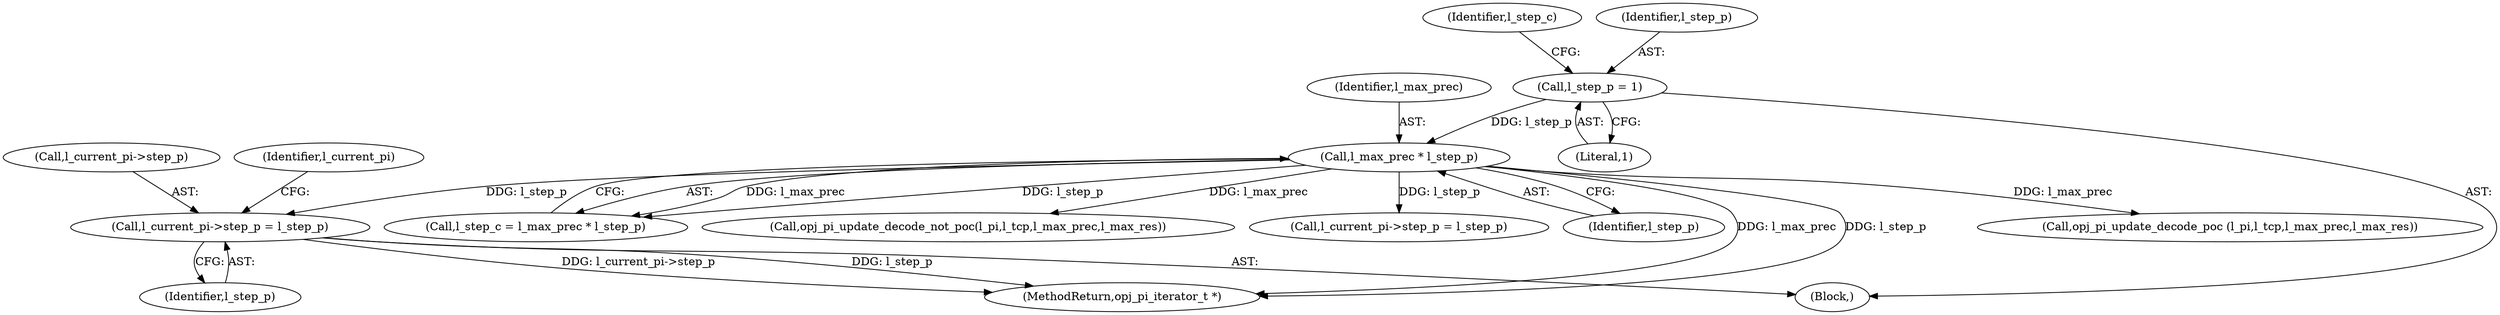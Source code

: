 digraph "0_openjpeg_c16bc057ba3f125051c9966cf1f5b68a05681de4@pointer" {
"1000399" [label="(Call,l_current_pi->step_p = l_step_p)"];
"1000315" [label="(Call,l_max_prec * l_step_p)"];
"1000310" [label="(Call,l_step_p = 1)"];
"1000403" [label="(Identifier,l_step_p)"];
"1000696" [label="(MethodReturn,opj_pi_iterator_t *)"];
"1000682" [label="(Call,opj_pi_update_decode_poc (l_pi,l_tcp,l_max_prec,l_max_res))"];
"1000406" [label="(Identifier,l_current_pi)"];
"1000313" [label="(Call,l_step_c = l_max_prec * l_step_p)"];
"1000126" [label="(Block,)"];
"1000689" [label="(Call,opj_pi_update_decode_not_poc(l_pi,l_tcp,l_max_prec,l_max_res))"];
"1000314" [label="(Identifier,l_step_c)"];
"1000400" [label="(Call,l_current_pi->step_p)"];
"1000551" [label="(Call,l_current_pi->step_p = l_step_p)"];
"1000315" [label="(Call,l_max_prec * l_step_p)"];
"1000310" [label="(Call,l_step_p = 1)"];
"1000311" [label="(Identifier,l_step_p)"];
"1000317" [label="(Identifier,l_step_p)"];
"1000312" [label="(Literal,1)"];
"1000399" [label="(Call,l_current_pi->step_p = l_step_p)"];
"1000316" [label="(Identifier,l_max_prec)"];
"1000399" -> "1000126"  [label="AST: "];
"1000399" -> "1000403"  [label="CFG: "];
"1000400" -> "1000399"  [label="AST: "];
"1000403" -> "1000399"  [label="AST: "];
"1000406" -> "1000399"  [label="CFG: "];
"1000399" -> "1000696"  [label="DDG: l_step_p"];
"1000399" -> "1000696"  [label="DDG: l_current_pi->step_p"];
"1000315" -> "1000399"  [label="DDG: l_step_p"];
"1000315" -> "1000313"  [label="AST: "];
"1000315" -> "1000317"  [label="CFG: "];
"1000316" -> "1000315"  [label="AST: "];
"1000317" -> "1000315"  [label="AST: "];
"1000313" -> "1000315"  [label="CFG: "];
"1000315" -> "1000696"  [label="DDG: l_max_prec"];
"1000315" -> "1000696"  [label="DDG: l_step_p"];
"1000315" -> "1000313"  [label="DDG: l_max_prec"];
"1000315" -> "1000313"  [label="DDG: l_step_p"];
"1000310" -> "1000315"  [label="DDG: l_step_p"];
"1000315" -> "1000551"  [label="DDG: l_step_p"];
"1000315" -> "1000682"  [label="DDG: l_max_prec"];
"1000315" -> "1000689"  [label="DDG: l_max_prec"];
"1000310" -> "1000126"  [label="AST: "];
"1000310" -> "1000312"  [label="CFG: "];
"1000311" -> "1000310"  [label="AST: "];
"1000312" -> "1000310"  [label="AST: "];
"1000314" -> "1000310"  [label="CFG: "];
}

